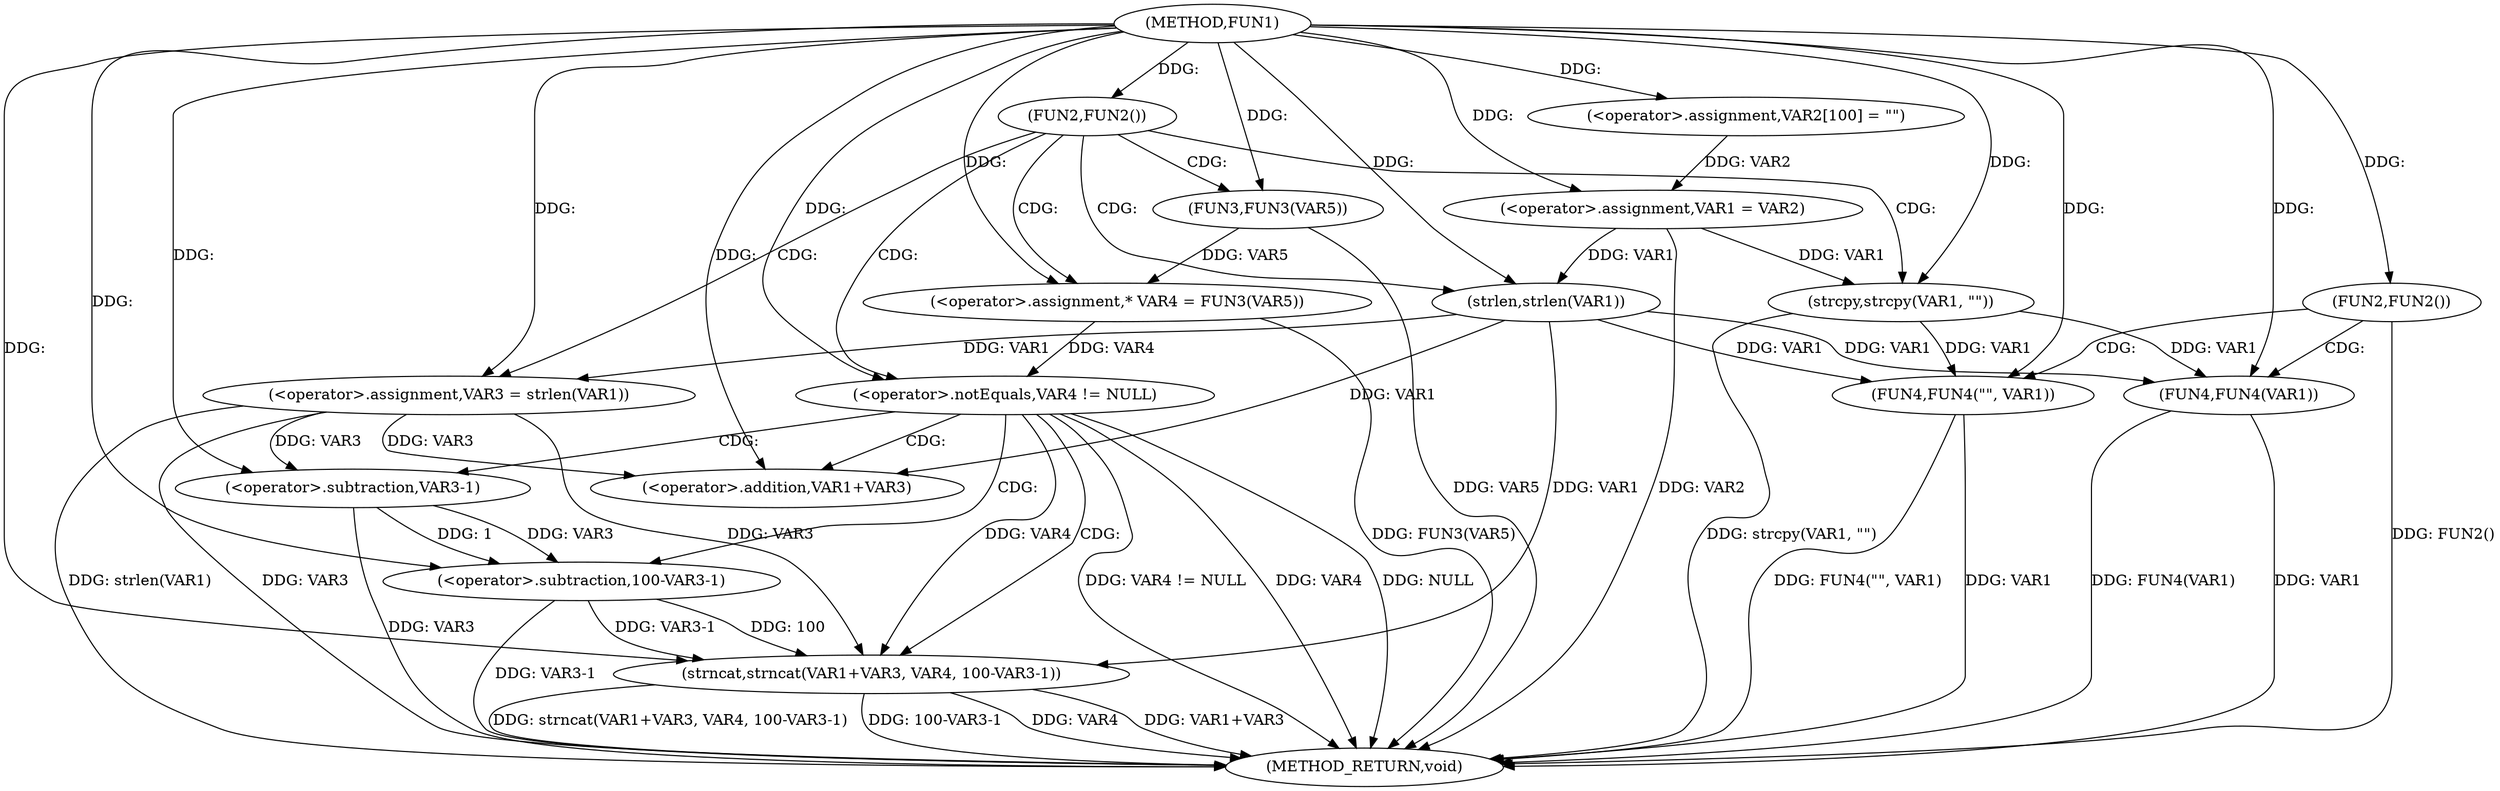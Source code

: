 digraph FUN1 {  
"1000100" [label = "(METHOD,FUN1)" ]
"1000154" [label = "(METHOD_RETURN,void)" ]
"1000104" [label = "(<operator>.assignment,VAR2[100] = \"\")" ]
"1000107" [label = "(<operator>.assignment,VAR1 = VAR2)" ]
"1000111" [label = "(FUN2,FUN2())" ]
"1000115" [label = "(<operator>.assignment,VAR3 = strlen(VAR1))" ]
"1000117" [label = "(strlen,strlen(VAR1))" ]
"1000120" [label = "(<operator>.assignment,* VAR4 = FUN3(VAR5))" ]
"1000122" [label = "(FUN3,FUN3(VAR5))" ]
"1000125" [label = "(<operator>.notEquals,VAR4 != NULL)" ]
"1000129" [label = "(strncat,strncat(VAR1+VAR3, VAR4, 100-VAR3-1))" ]
"1000130" [label = "(<operator>.addition,VAR1+VAR3)" ]
"1000134" [label = "(<operator>.subtraction,100-VAR3-1)" ]
"1000136" [label = "(<operator>.subtraction,VAR3-1)" ]
"1000141" [label = "(strcpy,strcpy(VAR1, \"\"))" ]
"1000145" [label = "(FUN2,FUN2())" ]
"1000147" [label = "(FUN4,FUN4(VAR1))" ]
"1000151" [label = "(FUN4,FUN4(\"\", VAR1))" ]
  "1000115" -> "1000154"  [ label = "DDG: strlen(VAR1)"] 
  "1000125" -> "1000154"  [ label = "DDG: VAR4 != NULL"] 
  "1000147" -> "1000154"  [ label = "DDG: VAR1"] 
  "1000129" -> "1000154"  [ label = "DDG: VAR4"] 
  "1000129" -> "1000154"  [ label = "DDG: VAR1+VAR3"] 
  "1000125" -> "1000154"  [ label = "DDG: VAR4"] 
  "1000151" -> "1000154"  [ label = "DDG: FUN4(\"\", VAR1)"] 
  "1000122" -> "1000154"  [ label = "DDG: VAR5"] 
  "1000141" -> "1000154"  [ label = "DDG: strcpy(VAR1, \"\")"] 
  "1000129" -> "1000154"  [ label = "DDG: strncat(VAR1+VAR3, VAR4, 100-VAR3-1)"] 
  "1000129" -> "1000154"  [ label = "DDG: 100-VAR3-1"] 
  "1000125" -> "1000154"  [ label = "DDG: NULL"] 
  "1000151" -> "1000154"  [ label = "DDG: VAR1"] 
  "1000134" -> "1000154"  [ label = "DDG: VAR3-1"] 
  "1000120" -> "1000154"  [ label = "DDG: FUN3(VAR5)"] 
  "1000145" -> "1000154"  [ label = "DDG: FUN2()"] 
  "1000147" -> "1000154"  [ label = "DDG: FUN4(VAR1)"] 
  "1000115" -> "1000154"  [ label = "DDG: VAR3"] 
  "1000136" -> "1000154"  [ label = "DDG: VAR3"] 
  "1000107" -> "1000154"  [ label = "DDG: VAR2"] 
  "1000100" -> "1000104"  [ label = "DDG: "] 
  "1000104" -> "1000107"  [ label = "DDG: VAR2"] 
  "1000100" -> "1000107"  [ label = "DDG: "] 
  "1000100" -> "1000111"  [ label = "DDG: "] 
  "1000117" -> "1000115"  [ label = "DDG: VAR1"] 
  "1000100" -> "1000115"  [ label = "DDG: "] 
  "1000107" -> "1000117"  [ label = "DDG: VAR1"] 
  "1000100" -> "1000117"  [ label = "DDG: "] 
  "1000122" -> "1000120"  [ label = "DDG: VAR5"] 
  "1000100" -> "1000120"  [ label = "DDG: "] 
  "1000100" -> "1000122"  [ label = "DDG: "] 
  "1000120" -> "1000125"  [ label = "DDG: VAR4"] 
  "1000100" -> "1000125"  [ label = "DDG: "] 
  "1000117" -> "1000129"  [ label = "DDG: VAR1"] 
  "1000100" -> "1000129"  [ label = "DDG: "] 
  "1000115" -> "1000129"  [ label = "DDG: VAR3"] 
  "1000117" -> "1000130"  [ label = "DDG: VAR1"] 
  "1000100" -> "1000130"  [ label = "DDG: "] 
  "1000115" -> "1000130"  [ label = "DDG: VAR3"] 
  "1000125" -> "1000129"  [ label = "DDG: VAR4"] 
  "1000134" -> "1000129"  [ label = "DDG: 100"] 
  "1000134" -> "1000129"  [ label = "DDG: VAR3-1"] 
  "1000100" -> "1000134"  [ label = "DDG: "] 
  "1000136" -> "1000134"  [ label = "DDG: VAR3"] 
  "1000136" -> "1000134"  [ label = "DDG: 1"] 
  "1000100" -> "1000136"  [ label = "DDG: "] 
  "1000115" -> "1000136"  [ label = "DDG: VAR3"] 
  "1000107" -> "1000141"  [ label = "DDG: VAR1"] 
  "1000100" -> "1000141"  [ label = "DDG: "] 
  "1000100" -> "1000145"  [ label = "DDG: "] 
  "1000141" -> "1000147"  [ label = "DDG: VAR1"] 
  "1000117" -> "1000147"  [ label = "DDG: VAR1"] 
  "1000100" -> "1000147"  [ label = "DDG: "] 
  "1000100" -> "1000151"  [ label = "DDG: "] 
  "1000141" -> "1000151"  [ label = "DDG: VAR1"] 
  "1000117" -> "1000151"  [ label = "DDG: VAR1"] 
  "1000111" -> "1000125"  [ label = "CDG: "] 
  "1000111" -> "1000120"  [ label = "CDG: "] 
  "1000111" -> "1000117"  [ label = "CDG: "] 
  "1000111" -> "1000141"  [ label = "CDG: "] 
  "1000111" -> "1000115"  [ label = "CDG: "] 
  "1000111" -> "1000122"  [ label = "CDG: "] 
  "1000125" -> "1000129"  [ label = "CDG: "] 
  "1000125" -> "1000130"  [ label = "CDG: "] 
  "1000125" -> "1000136"  [ label = "CDG: "] 
  "1000125" -> "1000134"  [ label = "CDG: "] 
  "1000145" -> "1000147"  [ label = "CDG: "] 
  "1000145" -> "1000151"  [ label = "CDG: "] 
}
